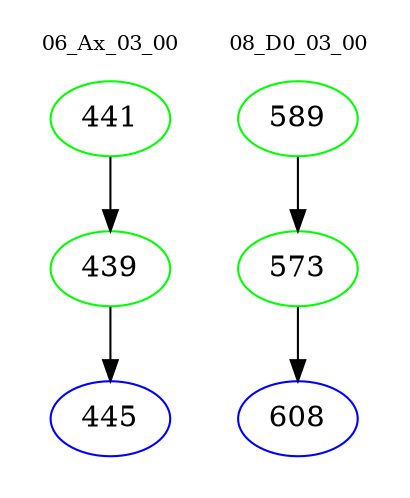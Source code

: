 digraph{
subgraph cluster_0 {
color = white
label = "06_Ax_03_00";
fontsize=10;
T0_441 [label="441", color="green"]
T0_441 -> T0_439 [color="black"]
T0_439 [label="439", color="green"]
T0_439 -> T0_445 [color="black"]
T0_445 [label="445", color="blue"]
}
subgraph cluster_1 {
color = white
label = "08_D0_03_00";
fontsize=10;
T1_589 [label="589", color="green"]
T1_589 -> T1_573 [color="black"]
T1_573 [label="573", color="green"]
T1_573 -> T1_608 [color="black"]
T1_608 [label="608", color="blue"]
}
}
